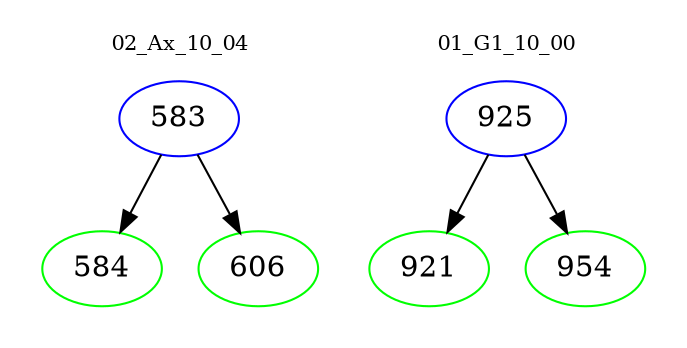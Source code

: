 digraph{
subgraph cluster_0 {
color = white
label = "02_Ax_10_04";
fontsize=10;
T0_583 [label="583", color="blue"]
T0_583 -> T0_584 [color="black"]
T0_584 [label="584", color="green"]
T0_583 -> T0_606 [color="black"]
T0_606 [label="606", color="green"]
}
subgraph cluster_1 {
color = white
label = "01_G1_10_00";
fontsize=10;
T1_925 [label="925", color="blue"]
T1_925 -> T1_921 [color="black"]
T1_921 [label="921", color="green"]
T1_925 -> T1_954 [color="black"]
T1_954 [label="954", color="green"]
}
}
